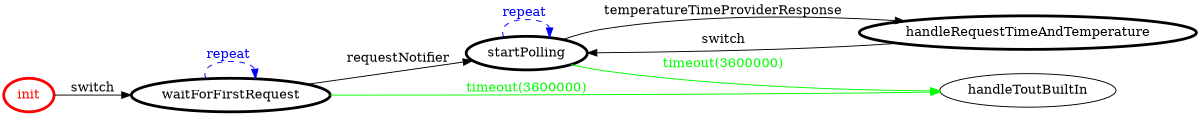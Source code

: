 /*
*
* A GraphViz DOT FSM description 
* Please use a GraphViz visualizer (like http://www.webgraphviz.com)
*  
*/

digraph finite_state_machine {
	rankdir=LR
	size="8,5"
	
	init [ color = red ][ fontcolor = red ][ penwidth = 3 ]
	waitForFirstRequest [ color = black ][ fontcolor = black ][ penwidth = 3 ]
	handleRequestTimeAndTemperature [ color = black ][ fontcolor = black ][ penwidth = 3 ]
	startPolling [ color = black ][ fontcolor = black ][ penwidth = 3 ]
	
	startPolling -> handleToutBuiltIn [ label = "timeout(3600000)" ][ color = green ][ fontcolor = green ]
	startPolling -> handleRequestTimeAndTemperature [ label = "temperatureTimeProviderResponse" ][ color = black ][ fontcolor = black ]
	init -> waitForFirstRequest [ label = "switch" ][ color = black ][ fontcolor = black ]
	startPolling -> startPolling [ label = "repeat "][ style = dashed ][ color = blue ][ fontcolor = blue ]
	waitForFirstRequest -> startPolling [ label = "requestNotifier" ][ color = black ][ fontcolor = black ]
	waitForFirstRequest -> waitForFirstRequest [ label = "repeat "][ style = dashed ][ color = blue ][ fontcolor = blue ]
	handleRequestTimeAndTemperature -> startPolling [ label = "switch" ][ color = black ][ fontcolor = black ]
	waitForFirstRequest -> handleToutBuiltIn [ label = "timeout(3600000)" ][ color = green ][ fontcolor = green ]
}
